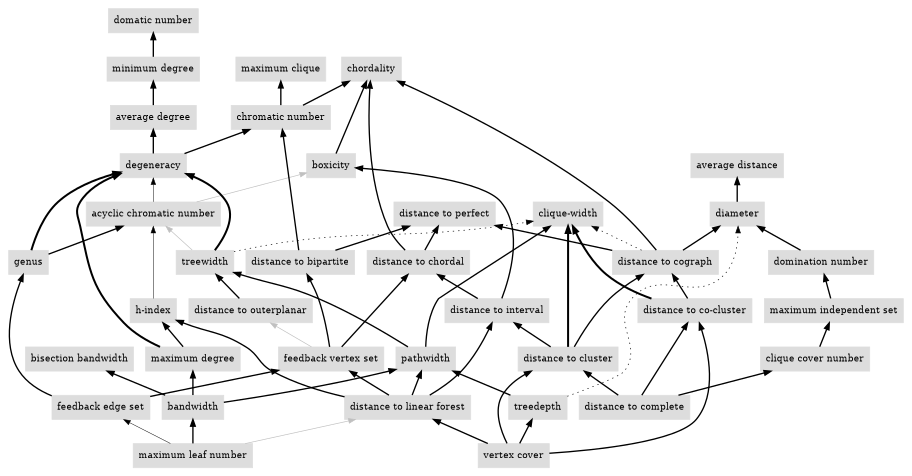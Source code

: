 digraph drawing_VnTIL0_0 {
	node [color=lightblue2 style=filled]
	margin=0.04 size="6,6"
	rankdir = BT
	"n_VHClqR" [label="pathwidth" URL="/parameters/html/VHClqR" color="#dddddd" shape=box]
	"n_fTqo40" [label="chordality" URL="/parameters/html/fTqo40" color="#dddddd" shape=box]
	"n_QGZuUW" [label="acyclic chromatic number" URL="/parameters/html/QGZuUW" color="#dddddd" shape=box]
	"n_5Q7fuR" [label="treewidth" URL="/parameters/html/5Q7fuR" color="#dddddd" shape=box]
	"n_VomShB" [label="clique cover number" URL="/parameters/html/VomShB" color="#dddddd" shape=box]
	"n_mHtXUU" [label="maximum independent set" URL="/parameters/html/mHtXUU" color="#dddddd" shape=box]
	"n_HTk9PZ" [label="feedback edge set" URL="/parameters/html/HTk9PZ" color="#dddddd" shape=box]
	"n_4lp9Yj" [label="vertex cover" URL="/parameters/html/4lp9Yj" color="#dddddd" shape=box]
	"n_BN92vX" [label="maximum leaf number" URL="/parameters/html/BN92vX" color="#dddddd" shape=box]
	"n_aP5a38" [label="bandwidth" URL="/parameters/html/aP5a38" color="#dddddd" shape=box]
	"n_UyQ5yM" [label="maximum degree" URL="/parameters/html/UyQ5yM" color="#dddddd" shape=box]
	"n_w7MmyW" [label="chromatic number" URL="/parameters/html/w7MmyW" color="#dddddd" shape=box]
	"n_q7zHeT" [label="maximum clique" URL="/parameters/html/q7zHeT" color="#dddddd" shape=box]
	"n_z0y4TW" [label="average degree" URL="/parameters/html/z0y4TW" color="#dddddd" shape=box]
	"n_GPmOeT" [label="minimum degree" URL="/parameters/html/GPmOeT" color="#dddddd" shape=box]
	"n_lPHVWU" [label="distance to outerplanar" URL="/parameters/html/lPHVWU" color="#dddddd" shape=box]
	"n_Gq0onN" [label="domination number" URL="/parameters/html/Gq0onN" color="#dddddd" shape=box]
	"n_1yW82F" [label="distance to bipartite" URL="/parameters/html/1yW82F" color="#dddddd" shape=box]
	"n_OdZQna" [label="distance to chordal" URL="/parameters/html/OdZQna" color="#dddddd" shape=box]
	"n_uDXX2i" [label="distance to cograph" URL="/parameters/html/uDXX2i" color="#dddddd" shape=box]
	"n_p4bTjp" [label="diameter" URL="/parameters/html/p4bTjp" color="#dddddd" shape=box]
	"n_yk7XP0" [label="distance to linear forest" URL="/parameters/html/yk7XP0" color="#dddddd" shape=box]
	"n_hbfWwE" [label="distance to co-cluster" URL="/parameters/html/hbfWwE" color="#dddddd" shape=box]
	"n_kJZKgd" [label="distance to perfect" URL="/parameters/html/kJZKgd" color="#dddddd" shape=box]
	"n_KRV6tI" [label="domatic number" URL="/parameters/html/KRV6tI" color="#dddddd" shape=box]
	"n_2LDMQ6" [label="distance to complete" URL="/parameters/html/2LDMQ6" color="#dddddd" shape=box]
	"n_wUdmUb" [label="bisection bandwidth" URL="/parameters/html/wUdmUb" color="#dddddd" shape=box]
	"n_aXw3Co" [label="distance to cluster" URL="/parameters/html/aXw3Co" color="#dddddd" shape=box]
	"n_gbaHdw" [label="genus" URL="/parameters/html/gbaHdw" color="#dddddd" shape=box]
	"n_a7MpiT" [label="boxicity" URL="/parameters/html/a7MpiT" color="#dddddd" shape=box]
	"n_AVc2K6" [label="distance to interval" URL="/parameters/html/AVc2K6" color="#dddddd" shape=box]
	"n_VowkuW" [label="degeneracy" URL="/parameters/html/VowkuW" color="#dddddd" shape=box]
	"n_GNOiyB" [label="feedback vertex set" URL="/parameters/html/GNOiyB" color="#dddddd" shape=box]
	"n_GNTwUS" [label="h-index" URL="/parameters/html/GNTwUS" color="#dddddd" shape=box]
	"n_KEP2qM" [label="treedepth" URL="/parameters/html/KEP2qM" color="#dddddd" shape=box]
	"n_zH8PpT" [label="average distance" URL="/parameters/html/zH8PpT" color="#dddddd" shape=box]
	"n_wg5HuV" [label="clique-width" URL="/parameters/html/wg5HuV" color="#dddddd" shape=box]
	"n_uDXX2i" -> "n_fTqo40" [label="" decorate=true lblstyle="above, sloped" weight="100" penwidth="2.0"]
	"n_uDXX2i" -> "n_wg5HuV" [label="" decorate=true lblstyle="above, sloped" style="dotted" weight="1" penwidth="1.0"]
	"n_AVc2K6" -> "n_a7MpiT" [label="" decorate=true lblstyle="above, sloped" weight="100" penwidth="2.0"]
	"n_GPmOeT" -> "n_KRV6tI" [label="" decorate=true lblstyle="above, sloped" weight="100" penwidth="2.0"]
	"n_yk7XP0" -> "n_GNTwUS" [label="" decorate=true lblstyle="above, sloped" weight="100" penwidth="2.0"]
	"n_lPHVWU" -> "n_5Q7fuR" [label="" decorate=true lblstyle="above, sloped" weight="100" penwidth="2.0"]
	"n_2LDMQ6" -> "n_hbfWwE" [label="" decorate=true lblstyle="above, sloped" weight="100" penwidth="2.0"]
	"n_4lp9Yj" -> "n_KEP2qM" [label="" decorate=true lblstyle="above, sloped" weight="100" penwidth="2.0"]
	"n_gbaHdw" -> "n_VowkuW" [label="" decorate=true lblstyle="above, sloped" weight="100" penwidth="3.0"]
	"n_Gq0onN" -> "n_p4bTjp" [label="" decorate=true lblstyle="above, sloped" weight="100" penwidth="2.0"]
	"n_aP5a38" -> "n_wUdmUb" [label="" decorate=true lblstyle="above, sloped" weight="100" penwidth="2.0"]
	"n_uDXX2i" -> "n_kJZKgd" [label="" decorate=true lblstyle="above, sloped" weight="100" penwidth="2.0"]
	"n_VowkuW" -> "n_w7MmyW" [label="" decorate=true lblstyle="above, sloped" weight="100" penwidth="2.0"]
	"n_HTk9PZ" -> "n_GNOiyB" [label="" decorate=true lblstyle="above, sloped" weight="100" penwidth="2.0"]
	"n_HTk9PZ" -> "n_gbaHdw" [label="" decorate=true lblstyle="above, sloped" weight="100" penwidth="2.0"]
	"n_a7MpiT" -> "n_fTqo40" [label="" decorate=true lblstyle="above, sloped" weight="100" penwidth="2.0"]
	"n_QGZuUW" -> "n_a7MpiT" [label="" decorate=true lblstyle="above, sloped" color="gray" weight="1"]
	"n_OdZQna" -> "n_kJZKgd" [label="" decorate=true lblstyle="above, sloped" weight="100" penwidth="2.0"]
	"n_5Q7fuR" -> "n_QGZuUW" [label="" decorate=true lblstyle="above, sloped" color="gray" weight="1"]
	"n_AVc2K6" -> "n_OdZQna" [label="" decorate=true lblstyle="above, sloped" weight="100" penwidth="2.0"]
	"n_VomShB" -> "n_mHtXUU" [label="" decorate=true lblstyle="above, sloped" weight="100" penwidth="2.0"]
	"n_aP5a38" -> "n_UyQ5yM" [label="" decorate=true lblstyle="above, sloped" weight="100" penwidth="2.0"]
	"n_VHClqR" -> "n_wg5HuV" [label="" decorate=true lblstyle="above, sloped" weight="100" penwidth="2.0"]
	"n_QGZuUW" -> "n_VowkuW" [label="" decorate=true lblstyle="above, sloped" weight="20" penwidth="0.7"]
	"n_BN92vX" -> "n_yk7XP0" [label="" decorate=true lblstyle="above, sloped" color="gray" weight="1"]
	"n_4lp9Yj" -> "n_yk7XP0" [label="" decorate=true lblstyle="above, sloped" weight="100" penwidth="2.0"]
	"n_yk7XP0" -> "n_VHClqR" [label="" decorate=true lblstyle="above, sloped" weight="100" penwidth="2.0"]
	"n_aXw3Co" -> "n_uDXX2i" [label="" decorate=true lblstyle="above, sloped" weight="100" penwidth="2.0"]
	"n_1yW82F" -> "n_w7MmyW" [label="" decorate=true lblstyle="above, sloped" weight="100" penwidth="2.0"]
	"n_aP5a38" -> "n_VHClqR" [label="" decorate=true lblstyle="above, sloped" weight="100" penwidth="2.0"]
	"n_aXw3Co" -> "n_wg5HuV" [label="" decorate=true lblstyle="above, sloped" weight="100" penwidth="3.0"]
	"n_hbfWwE" -> "n_uDXX2i" [label="" decorate=true lblstyle="above, sloped" weight="100" penwidth="2.0"]
	"n_1yW82F" -> "n_kJZKgd" [label="" decorate=true lblstyle="above, sloped" weight="100" penwidth="2.0"]
	"n_4lp9Yj" -> "n_hbfWwE" [label="" decorate=true lblstyle="above, sloped" weight="100" penwidth="2.0"]
	"n_GNOiyB" -> "n_lPHVWU" [label="" decorate=true lblstyle="above, sloped" color="gray" weight="1"]
	"n_hbfWwE" -> "n_wg5HuV" [label="" decorate=true lblstyle="above, sloped" weight="100" penwidth="3.0"]
	"n_w7MmyW" -> "n_fTqo40" [label="" decorate=true lblstyle="above, sloped" weight="100" penwidth="2.0"]
	"n_5Q7fuR" -> "n_wg5HuV" [label="" decorate=true lblstyle="above, sloped" style="dotted" weight="1" penwidth="1.0"]
	"n_5Q7fuR" -> "n_VowkuW" [label="" decorate=true lblstyle="above, sloped" weight="100" penwidth="3.0"]
	"n_p4bTjp" -> "n_zH8PpT" [label="" decorate=true lblstyle="above, sloped" weight="100" penwidth="2.0"]
	"n_yk7XP0" -> "n_GNOiyB" [label="" decorate=true lblstyle="above, sloped" weight="100" penwidth="2.0"]
	"n_KEP2qM" -> "n_VHClqR" [label="" decorate=true lblstyle="above, sloped" weight="100" penwidth="2.0"]
	"n_VowkuW" -> "n_z0y4TW" [label="" decorate=true lblstyle="above, sloped" weight="100" penwidth="2.0"]
	"n_gbaHdw" -> "n_QGZuUW" [label="" decorate=true lblstyle="above, sloped" weight="100" penwidth="2.0"]
	"n_VHClqR" -> "n_5Q7fuR" [label="" decorate=true lblstyle="above, sloped" weight="100" penwidth="2.0"]
	"n_4lp9Yj" -> "n_aXw3Co" [label="" decorate=true lblstyle="above, sloped" weight="100" penwidth="2.0"]
	"n_BN92vX" -> "n_aP5a38" [label="" decorate=true lblstyle="above, sloped" weight="100" penwidth="2.0"]
	"n_GNOiyB" -> "n_OdZQna" [label="" decorate=true lblstyle="above, sloped" weight="100" penwidth="2.0"]
	"n_w7MmyW" -> "n_q7zHeT" [label="" decorate=true lblstyle="above, sloped" weight="100" penwidth="2.0"]
	"n_mHtXUU" -> "n_Gq0onN" [label="" decorate=true lblstyle="above, sloped" weight="100" penwidth="2.0"]
	"n_OdZQna" -> "n_fTqo40" [label="" decorate=true lblstyle="above, sloped" weight="100" penwidth="2.0"]
	"n_UyQ5yM" -> "n_GNTwUS" [label="" decorate=true lblstyle="above, sloped" weight="100" penwidth="2.0"]
	"n_yk7XP0" -> "n_AVc2K6" [label="" decorate=true lblstyle="above, sloped" weight="100" penwidth="2.0"]
	"n_UyQ5yM" -> "n_VowkuW" [label="" decorate=true lblstyle="above, sloped" weight="100" penwidth="3.0"]
	"n_2LDMQ6" -> "n_VomShB" [label="" decorate=true lblstyle="above, sloped" weight="100" penwidth="2.0"]
	"n_GNTwUS" -> "n_QGZuUW" [label="" decorate=true lblstyle="above, sloped" weight="20" penwidth="0.7"]
	"n_uDXX2i" -> "n_p4bTjp" [label="" decorate=true lblstyle="above, sloped" weight="100" penwidth="2.0"]
	"n_2LDMQ6" -> "n_aXw3Co" [label="" decorate=true lblstyle="above, sloped" weight="100" penwidth="2.0"]
	"n_aXw3Co" -> "n_AVc2K6" [label="" decorate=true lblstyle="above, sloped" weight="100" penwidth="2.0"]
	"n_z0y4TW" -> "n_GPmOeT" [label="" decorate=true lblstyle="above, sloped" weight="100" penwidth="2.0"]
	"n_KEP2qM" -> "n_p4bTjp" [label="" decorate=true lblstyle="above, sloped" style="dotted" weight="1" penwidth="1.0"]
	"n_BN92vX" -> "n_HTk9PZ" [label="" decorate=true lblstyle="above, sloped" weight="20" penwidth="0.7"]
	"n_GNOiyB" -> "n_1yW82F" [label="" decorate=true lblstyle="above, sloped" weight="100" penwidth="2.0"]
}
